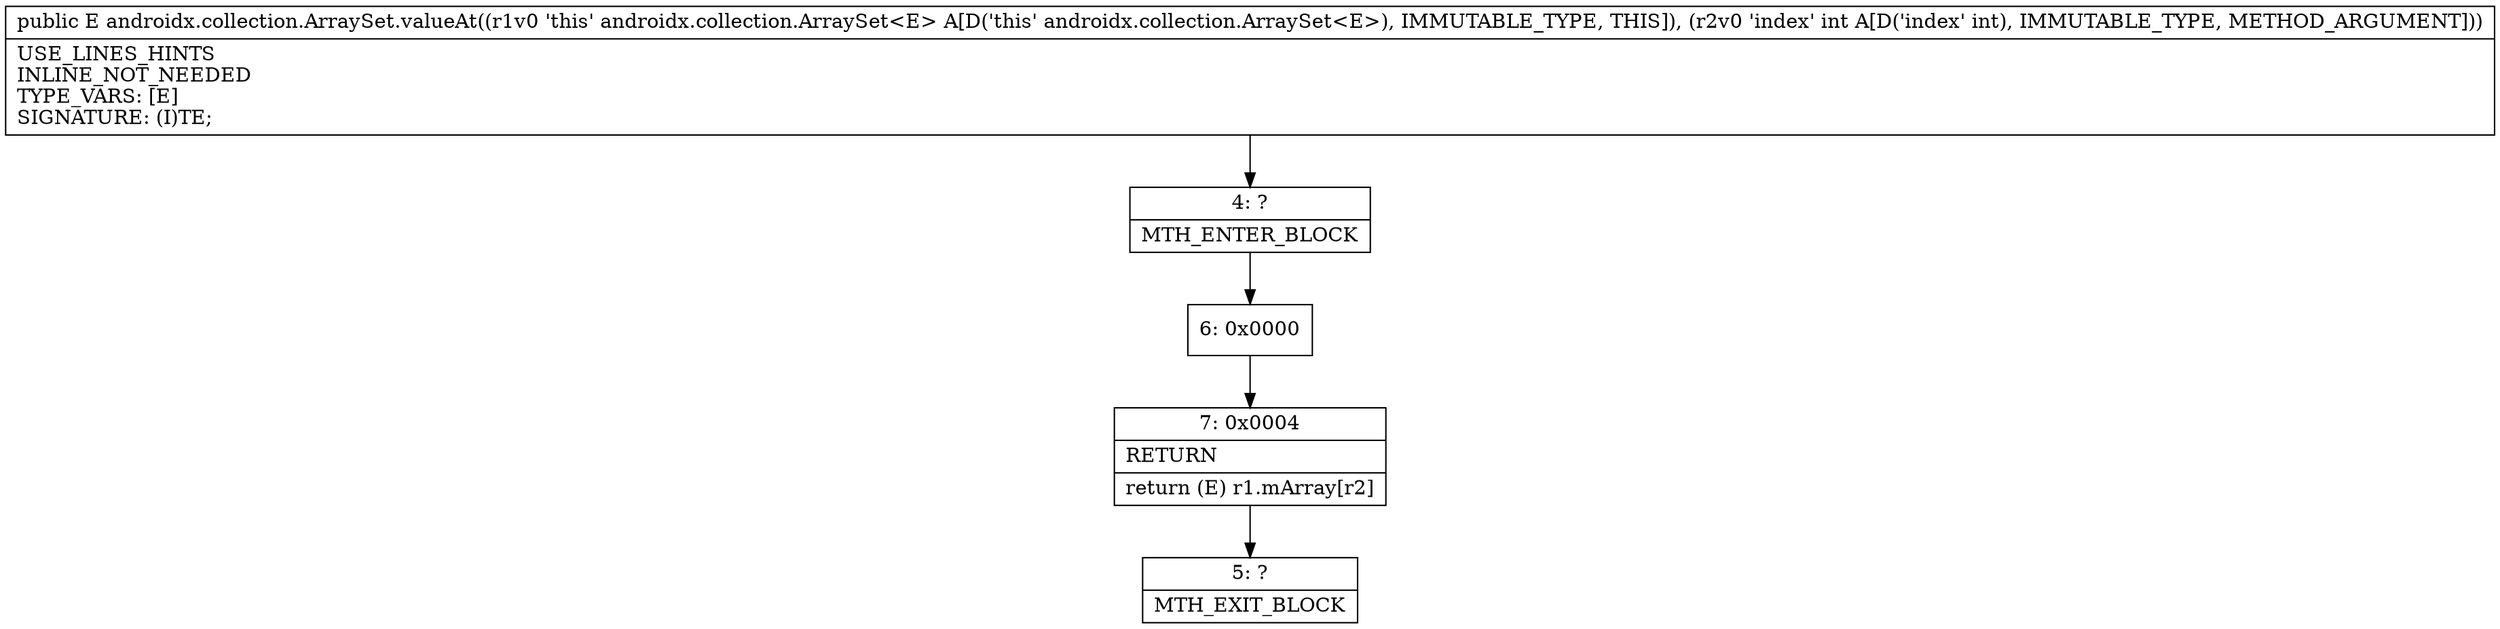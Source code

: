 digraph "CFG forandroidx.collection.ArraySet.valueAt(I)Ljava\/lang\/Object;" {
Node_4 [shape=record,label="{4\:\ ?|MTH_ENTER_BLOCK\l}"];
Node_6 [shape=record,label="{6\:\ 0x0000}"];
Node_7 [shape=record,label="{7\:\ 0x0004|RETURN\l|return (E) r1.mArray[r2]\l}"];
Node_5 [shape=record,label="{5\:\ ?|MTH_EXIT_BLOCK\l}"];
MethodNode[shape=record,label="{public E androidx.collection.ArraySet.valueAt((r1v0 'this' androidx.collection.ArraySet\<E\> A[D('this' androidx.collection.ArraySet\<E\>), IMMUTABLE_TYPE, THIS]), (r2v0 'index' int A[D('index' int), IMMUTABLE_TYPE, METHOD_ARGUMENT]))  | USE_LINES_HINTS\lINLINE_NOT_NEEDED\lTYPE_VARS: [E]\lSIGNATURE: (I)TE;\l}"];
MethodNode -> Node_4;Node_4 -> Node_6;
Node_6 -> Node_7;
Node_7 -> Node_5;
}

